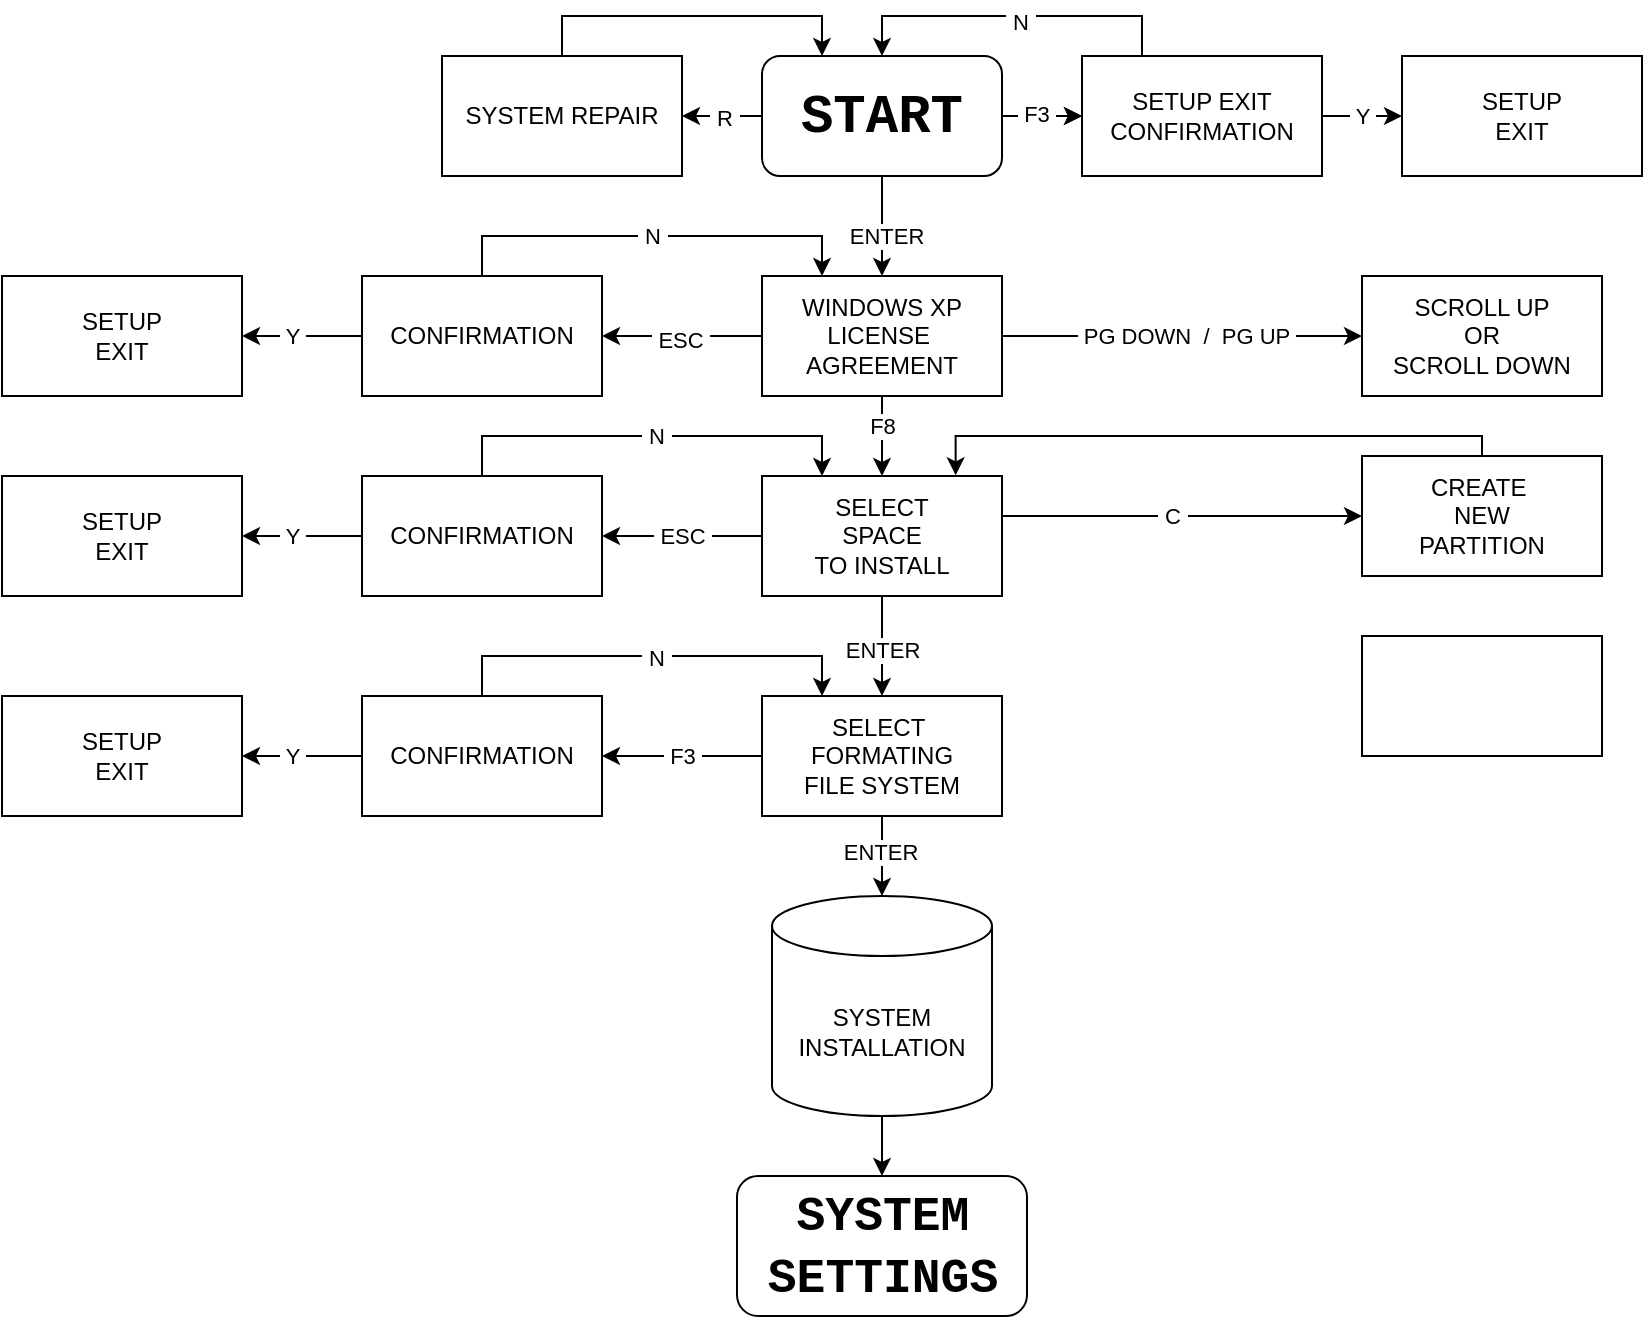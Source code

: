 <mxfile version="23.1.7" type="github">
  <diagram name="Page-1" id="JdkNF4K9cN7tJPSVeCAk">
    <mxGraphModel dx="2564" dy="892" grid="1" gridSize="10" guides="1" tooltips="1" connect="1" arrows="1" fold="1" page="1" pageScale="1" pageWidth="827" pageHeight="1169" math="0" shadow="0">
      <root>
        <mxCell id="0" />
        <mxCell id="1" parent="0" />
        <mxCell id="L1vMIyxiB3jzv3_uINoZ-43" value="" style="edgeStyle=orthogonalEdgeStyle;rounded=0;orthogonalLoop=1;jettySize=auto;html=1;" edge="1" parent="1" source="L1vMIyxiB3jzv3_uINoZ-2" target="L1vMIyxiB3jzv3_uINoZ-42">
          <mxGeometry relative="1" as="geometry" />
        </mxCell>
        <mxCell id="L1vMIyxiB3jzv3_uINoZ-46" value="ENTER" style="edgeLabel;html=1;align=center;verticalAlign=middle;resizable=0;points=[];" vertex="1" connectable="0" parent="L1vMIyxiB3jzv3_uINoZ-43">
          <mxGeometry x="0.193" y="2" relative="1" as="geometry">
            <mxPoint as="offset" />
          </mxGeometry>
        </mxCell>
        <mxCell id="L1vMIyxiB3jzv3_uINoZ-48" value="" style="edgeStyle=orthogonalEdgeStyle;rounded=0;orthogonalLoop=1;jettySize=auto;html=1;" edge="1" parent="1" source="L1vMIyxiB3jzv3_uINoZ-2" target="L1vMIyxiB3jzv3_uINoZ-47">
          <mxGeometry relative="1" as="geometry" />
        </mxCell>
        <mxCell id="L1vMIyxiB3jzv3_uINoZ-49" value="" style="edgeStyle=orthogonalEdgeStyle;rounded=0;orthogonalLoop=1;jettySize=auto;html=1;" edge="1" parent="1" source="L1vMIyxiB3jzv3_uINoZ-2" target="L1vMIyxiB3jzv3_uINoZ-47">
          <mxGeometry relative="1" as="geometry" />
        </mxCell>
        <mxCell id="L1vMIyxiB3jzv3_uINoZ-51" value="&amp;nbsp;F3&amp;nbsp;" style="edgeLabel;html=1;align=center;verticalAlign=middle;resizable=0;points=[];" vertex="1" connectable="0" parent="L1vMIyxiB3jzv3_uINoZ-49">
          <mxGeometry x="-0.065" y="1" relative="1" as="geometry">
            <mxPoint x="-2" as="offset" />
          </mxGeometry>
        </mxCell>
        <mxCell id="L1vMIyxiB3jzv3_uINoZ-58" style="edgeStyle=orthogonalEdgeStyle;rounded=0;orthogonalLoop=1;jettySize=auto;html=1;exitX=0;exitY=0.5;exitDx=0;exitDy=0;entryX=1;entryY=0.5;entryDx=0;entryDy=0;" edge="1" parent="1" source="L1vMIyxiB3jzv3_uINoZ-2" target="L1vMIyxiB3jzv3_uINoZ-57">
          <mxGeometry relative="1" as="geometry" />
        </mxCell>
        <mxCell id="L1vMIyxiB3jzv3_uINoZ-59" value="&amp;nbsp;R&amp;nbsp;" style="edgeLabel;html=1;align=center;verticalAlign=middle;resizable=0;points=[];" vertex="1" connectable="0" parent="L1vMIyxiB3jzv3_uINoZ-58">
          <mxGeometry x="-0.053" y="1" relative="1" as="geometry">
            <mxPoint as="offset" />
          </mxGeometry>
        </mxCell>
        <mxCell id="L1vMIyxiB3jzv3_uINoZ-2" value="&lt;h1 style=&quot;line-height: 140%;&quot;&gt;&lt;font style=&quot;font-size: 27px;&quot; face=&quot;Courier New&quot;&gt;START&lt;/font&gt;&lt;/h1&gt;" style="rounded=1;whiteSpace=wrap;html=1;" vertex="1" parent="1">
          <mxGeometry x="340" y="40" width="120" height="60" as="geometry" />
        </mxCell>
        <mxCell id="L1vMIyxiB3jzv3_uINoZ-62" style="edgeStyle=orthogonalEdgeStyle;rounded=0;orthogonalLoop=1;jettySize=auto;html=1;exitX=0.5;exitY=1;exitDx=0;exitDy=0;" edge="1" parent="1" source="L1vMIyxiB3jzv3_uINoZ-42" target="L1vMIyxiB3jzv3_uINoZ-61">
          <mxGeometry relative="1" as="geometry" />
        </mxCell>
        <mxCell id="L1vMIyxiB3jzv3_uINoZ-63" value="&amp;nbsp;F8&amp;nbsp;" style="edgeLabel;html=1;align=center;verticalAlign=middle;resizable=0;points=[];" vertex="1" connectable="0" parent="L1vMIyxiB3jzv3_uINoZ-62">
          <mxGeometry x="0.05" relative="1" as="geometry">
            <mxPoint y="-6" as="offset" />
          </mxGeometry>
        </mxCell>
        <mxCell id="L1vMIyxiB3jzv3_uINoZ-74" style="edgeStyle=orthogonalEdgeStyle;rounded=0;orthogonalLoop=1;jettySize=auto;html=1;exitX=0;exitY=0.5;exitDx=0;exitDy=0;entryX=1;entryY=0.5;entryDx=0;entryDy=0;" edge="1" parent="1" source="L1vMIyxiB3jzv3_uINoZ-42" target="L1vMIyxiB3jzv3_uINoZ-73">
          <mxGeometry relative="1" as="geometry" />
        </mxCell>
        <mxCell id="L1vMIyxiB3jzv3_uINoZ-75" value="&amp;nbsp;ESC&amp;nbsp;" style="edgeLabel;html=1;align=center;verticalAlign=middle;resizable=0;points=[];" vertex="1" connectable="0" parent="L1vMIyxiB3jzv3_uINoZ-74">
          <mxGeometry x="0.024" y="2" relative="1" as="geometry">
            <mxPoint as="offset" />
          </mxGeometry>
        </mxCell>
        <mxCell id="L1vMIyxiB3jzv3_uINoZ-83" style="edgeStyle=orthogonalEdgeStyle;rounded=0;orthogonalLoop=1;jettySize=auto;html=1;exitX=1;exitY=0.5;exitDx=0;exitDy=0;entryX=0;entryY=0.5;entryDx=0;entryDy=0;" edge="1" parent="1" source="L1vMIyxiB3jzv3_uINoZ-42" target="L1vMIyxiB3jzv3_uINoZ-82">
          <mxGeometry relative="1" as="geometry" />
        </mxCell>
        <mxCell id="L1vMIyxiB3jzv3_uINoZ-84" value="&amp;nbsp;PG DOWN&amp;nbsp; /&amp;nbsp; PG UP&amp;nbsp;" style="edgeLabel;html=1;align=center;verticalAlign=middle;resizable=0;points=[];" vertex="1" connectable="0" parent="L1vMIyxiB3jzv3_uINoZ-83">
          <mxGeometry x="0.015" y="-4" relative="1" as="geometry">
            <mxPoint y="-4" as="offset" />
          </mxGeometry>
        </mxCell>
        <mxCell id="L1vMIyxiB3jzv3_uINoZ-42" value="WINDOWS XP&lt;br&gt;LICENSE&amp;nbsp;&lt;br&gt;AGREEMENT" style="rounded=0;whiteSpace=wrap;html=1;" vertex="1" parent="1">
          <mxGeometry x="340" y="150" width="120" height="60" as="geometry" />
        </mxCell>
        <mxCell id="L1vMIyxiB3jzv3_uINoZ-52" style="edgeStyle=orthogonalEdgeStyle;rounded=0;orthogonalLoop=1;jettySize=auto;html=1;exitX=0.25;exitY=0;exitDx=0;exitDy=0;entryX=0.5;entryY=0;entryDx=0;entryDy=0;" edge="1" parent="1" source="L1vMIyxiB3jzv3_uINoZ-47" target="L1vMIyxiB3jzv3_uINoZ-2">
          <mxGeometry relative="1" as="geometry">
            <mxPoint x="530.471" y="10" as="targetPoint" />
          </mxGeometry>
        </mxCell>
        <mxCell id="L1vMIyxiB3jzv3_uINoZ-53" value="&amp;nbsp;N&amp;nbsp;" style="edgeLabel;html=1;align=center;verticalAlign=middle;resizable=0;points=[];" vertex="1" connectable="0" parent="L1vMIyxiB3jzv3_uINoZ-52">
          <mxGeometry x="-0.037" y="3" relative="1" as="geometry">
            <mxPoint x="1" as="offset" />
          </mxGeometry>
        </mxCell>
        <mxCell id="L1vMIyxiB3jzv3_uINoZ-56" value="&amp;nbsp;Y&amp;nbsp;" style="edgeStyle=orthogonalEdgeStyle;rounded=0;orthogonalLoop=1;jettySize=auto;html=1;exitX=1;exitY=0.5;exitDx=0;exitDy=0;entryX=0;entryY=0.5;entryDx=0;entryDy=0;" edge="1" parent="1" source="L1vMIyxiB3jzv3_uINoZ-47" target="L1vMIyxiB3jzv3_uINoZ-55">
          <mxGeometry relative="1" as="geometry" />
        </mxCell>
        <mxCell id="L1vMIyxiB3jzv3_uINoZ-47" value="SETUP EXIT&lt;br&gt;CONFIRMATION" style="rounded=0;whiteSpace=wrap;html=1;" vertex="1" parent="1">
          <mxGeometry x="500" y="40" width="120" height="60" as="geometry" />
        </mxCell>
        <mxCell id="L1vMIyxiB3jzv3_uINoZ-55" value="SETUP&lt;br&gt;EXIT" style="rounded=0;whiteSpace=wrap;html=1;" vertex="1" parent="1">
          <mxGeometry x="660" y="40" width="120" height="60" as="geometry" />
        </mxCell>
        <mxCell id="L1vMIyxiB3jzv3_uINoZ-60" style="edgeStyle=orthogonalEdgeStyle;rounded=0;orthogonalLoop=1;jettySize=auto;html=1;exitX=0.5;exitY=0;exitDx=0;exitDy=0;entryX=0.25;entryY=0;entryDx=0;entryDy=0;" edge="1" parent="1" source="L1vMIyxiB3jzv3_uINoZ-57" target="L1vMIyxiB3jzv3_uINoZ-2">
          <mxGeometry relative="1" as="geometry">
            <mxPoint x="239.882" y="10" as="targetPoint" />
          </mxGeometry>
        </mxCell>
        <mxCell id="L1vMIyxiB3jzv3_uINoZ-57" value="SYSTEM REPAIR" style="rounded=0;whiteSpace=wrap;html=1;" vertex="1" parent="1">
          <mxGeometry x="180" y="40" width="120" height="60" as="geometry" />
        </mxCell>
        <mxCell id="L1vMIyxiB3jzv3_uINoZ-66" style="edgeStyle=orthogonalEdgeStyle;rounded=0;orthogonalLoop=1;jettySize=auto;html=1;exitX=0.5;exitY=1;exitDx=0;exitDy=0;entryX=0.5;entryY=0;entryDx=0;entryDy=0;" edge="1" parent="1" source="L1vMIyxiB3jzv3_uINoZ-61" target="L1vMIyxiB3jzv3_uINoZ-65">
          <mxGeometry relative="1" as="geometry" />
        </mxCell>
        <mxCell id="L1vMIyxiB3jzv3_uINoZ-67" value="&amp;nbsp;ENTER&amp;nbsp;" style="edgeLabel;html=1;align=center;verticalAlign=middle;resizable=0;points=[];" vertex="1" connectable="0" parent="L1vMIyxiB3jzv3_uINoZ-66">
          <mxGeometry x="-0.274" relative="1" as="geometry">
            <mxPoint y="9" as="offset" />
          </mxGeometry>
        </mxCell>
        <mxCell id="L1vMIyxiB3jzv3_uINoZ-97" style="edgeStyle=orthogonalEdgeStyle;rounded=0;orthogonalLoop=1;jettySize=auto;html=1;exitX=0;exitY=0.5;exitDx=0;exitDy=0;entryX=1;entryY=0.5;entryDx=0;entryDy=0;" edge="1" parent="1" source="L1vMIyxiB3jzv3_uINoZ-61" target="L1vMIyxiB3jzv3_uINoZ-95">
          <mxGeometry relative="1" as="geometry" />
        </mxCell>
        <mxCell id="L1vMIyxiB3jzv3_uINoZ-98" value="&amp;nbsp;ESC&amp;nbsp;" style="edgeLabel;html=1;align=center;verticalAlign=middle;resizable=0;points=[];" vertex="1" connectable="0" parent="L1vMIyxiB3jzv3_uINoZ-97">
          <mxGeometry x="0.026" y="-1" relative="1" as="geometry">
            <mxPoint x="1" y="1" as="offset" />
          </mxGeometry>
        </mxCell>
        <mxCell id="L1vMIyxiB3jzv3_uINoZ-101" style="edgeStyle=orthogonalEdgeStyle;rounded=0;orthogonalLoop=1;jettySize=auto;html=1;exitX=1;exitY=0.25;exitDx=0;exitDy=0;" edge="1" parent="1" source="L1vMIyxiB3jzv3_uINoZ-61" target="L1vMIyxiB3jzv3_uINoZ-102">
          <mxGeometry relative="1" as="geometry">
            <mxPoint x="590" y="264.793" as="targetPoint" />
            <Array as="points">
              <mxPoint x="460" y="270" />
            </Array>
          </mxGeometry>
        </mxCell>
        <mxCell id="L1vMIyxiB3jzv3_uINoZ-103" value="&amp;nbsp;C&amp;nbsp;" style="edgeLabel;html=1;align=center;verticalAlign=middle;resizable=0;points=[];" vertex="1" connectable="0" parent="L1vMIyxiB3jzv3_uINoZ-101">
          <mxGeometry x="-0.035" y="-2" relative="1" as="geometry">
            <mxPoint y="-2" as="offset" />
          </mxGeometry>
        </mxCell>
        <mxCell id="L1vMIyxiB3jzv3_uINoZ-61" value="SELECT&lt;br&gt;SPACE&lt;br&gt;TO INSTALL" style="rounded=0;whiteSpace=wrap;html=1;" vertex="1" parent="1">
          <mxGeometry x="340" y="250" width="120" height="60" as="geometry" />
        </mxCell>
        <mxCell id="L1vMIyxiB3jzv3_uINoZ-112" style="edgeStyle=orthogonalEdgeStyle;rounded=0;orthogonalLoop=1;jettySize=auto;html=1;exitX=0;exitY=0.5;exitDx=0;exitDy=0;entryX=1;entryY=0.5;entryDx=0;entryDy=0;" edge="1" parent="1" source="L1vMIyxiB3jzv3_uINoZ-65" target="L1vMIyxiB3jzv3_uINoZ-110">
          <mxGeometry relative="1" as="geometry" />
        </mxCell>
        <mxCell id="L1vMIyxiB3jzv3_uINoZ-65" value="SELECT&amp;nbsp;&lt;br&gt;FORMATING&lt;br&gt;FILE SYSTEM" style="rounded=0;whiteSpace=wrap;html=1;" vertex="1" parent="1">
          <mxGeometry x="340" y="360" width="120" height="60" as="geometry" />
        </mxCell>
        <mxCell id="L1vMIyxiB3jzv3_uINoZ-72" style="edgeStyle=orthogonalEdgeStyle;rounded=0;orthogonalLoop=1;jettySize=auto;html=1;exitX=0.5;exitY=1;exitDx=0;exitDy=0;exitPerimeter=0;entryX=0.5;entryY=0;entryDx=0;entryDy=0;" edge="1" parent="1" source="L1vMIyxiB3jzv3_uINoZ-68" target="L1vMIyxiB3jzv3_uINoZ-71">
          <mxGeometry relative="1" as="geometry" />
        </mxCell>
        <mxCell id="L1vMIyxiB3jzv3_uINoZ-68" value="SYSTEM&lt;br&gt;INSTALLATION" style="shape=cylinder3;whiteSpace=wrap;html=1;boundedLbl=1;backgroundOutline=1;size=15;" vertex="1" parent="1">
          <mxGeometry x="345" y="460" width="110" height="110" as="geometry" />
        </mxCell>
        <mxCell id="L1vMIyxiB3jzv3_uINoZ-69" style="edgeStyle=orthogonalEdgeStyle;rounded=0;orthogonalLoop=1;jettySize=auto;html=1;exitX=0.5;exitY=1;exitDx=0;exitDy=0;entryX=0.5;entryY=0;entryDx=0;entryDy=0;entryPerimeter=0;" edge="1" parent="1" source="L1vMIyxiB3jzv3_uINoZ-65" target="L1vMIyxiB3jzv3_uINoZ-68">
          <mxGeometry relative="1" as="geometry" />
        </mxCell>
        <mxCell id="L1vMIyxiB3jzv3_uINoZ-70" value="ENTER" style="edgeLabel;html=1;align=center;verticalAlign=middle;resizable=0;points=[];" vertex="1" connectable="0" parent="L1vMIyxiB3jzv3_uINoZ-69">
          <mxGeometry x="-0.128" y="-1" relative="1" as="geometry">
            <mxPoint as="offset" />
          </mxGeometry>
        </mxCell>
        <mxCell id="L1vMIyxiB3jzv3_uINoZ-71" value="&lt;h1&gt;&lt;font face=&quot;Courier New&quot;&gt;SYSTEM&lt;br&gt;SETTINGS&lt;/font&gt;&lt;/h1&gt;" style="rounded=1;whiteSpace=wrap;html=1;" vertex="1" parent="1">
          <mxGeometry x="327.5" y="600" width="145" height="70" as="geometry" />
        </mxCell>
        <mxCell id="L1vMIyxiB3jzv3_uINoZ-76" style="edgeStyle=orthogonalEdgeStyle;rounded=0;orthogonalLoop=1;jettySize=auto;html=1;exitX=0.5;exitY=0;exitDx=0;exitDy=0;entryX=0.25;entryY=0;entryDx=0;entryDy=0;" edge="1" parent="1" source="L1vMIyxiB3jzv3_uINoZ-73" target="L1vMIyxiB3jzv3_uINoZ-42">
          <mxGeometry relative="1" as="geometry" />
        </mxCell>
        <mxCell id="L1vMIyxiB3jzv3_uINoZ-78" value="&amp;nbsp;N&amp;nbsp;" style="edgeLabel;html=1;align=center;verticalAlign=middle;resizable=0;points=[];" vertex="1" connectable="0" parent="L1vMIyxiB3jzv3_uINoZ-76">
          <mxGeometry x="-0.004" relative="1" as="geometry">
            <mxPoint as="offset" />
          </mxGeometry>
        </mxCell>
        <mxCell id="L1vMIyxiB3jzv3_uINoZ-80" style="edgeStyle=orthogonalEdgeStyle;rounded=0;orthogonalLoop=1;jettySize=auto;html=1;exitX=0;exitY=0.5;exitDx=0;exitDy=0;entryX=1;entryY=0.5;entryDx=0;entryDy=0;" edge="1" parent="1" source="L1vMIyxiB3jzv3_uINoZ-73" target="L1vMIyxiB3jzv3_uINoZ-79">
          <mxGeometry relative="1" as="geometry" />
        </mxCell>
        <mxCell id="L1vMIyxiB3jzv3_uINoZ-81" value="&amp;nbsp;Y&amp;nbsp;" style="edgeLabel;html=1;align=center;verticalAlign=middle;resizable=0;points=[];" vertex="1" connectable="0" parent="L1vMIyxiB3jzv3_uINoZ-80">
          <mxGeometry x="-0.243" y="-2" relative="1" as="geometry">
            <mxPoint x="-13" y="2" as="offset" />
          </mxGeometry>
        </mxCell>
        <mxCell id="L1vMIyxiB3jzv3_uINoZ-73" value="CONFIRMATION" style="rounded=0;whiteSpace=wrap;html=1;" vertex="1" parent="1">
          <mxGeometry x="140" y="150" width="120" height="60" as="geometry" />
        </mxCell>
        <mxCell id="L1vMIyxiB3jzv3_uINoZ-79" value="SETUP&lt;br&gt;EXIT" style="rounded=0;whiteSpace=wrap;html=1;" vertex="1" parent="1">
          <mxGeometry x="-40" y="150" width="120" height="60" as="geometry" />
        </mxCell>
        <mxCell id="L1vMIyxiB3jzv3_uINoZ-82" value="SCROLL UP&lt;br&gt;OR&lt;br&gt;SCROLL DOWN" style="rounded=0;whiteSpace=wrap;html=1;" vertex="1" parent="1">
          <mxGeometry x="640" y="150" width="120" height="60" as="geometry" />
        </mxCell>
        <mxCell id="L1vMIyxiB3jzv3_uINoZ-93" style="edgeStyle=orthogonalEdgeStyle;rounded=0;orthogonalLoop=1;jettySize=auto;html=1;exitX=0;exitY=0.5;exitDx=0;exitDy=0;entryX=1;entryY=0.5;entryDx=0;entryDy=0;" edge="1" parent="1" source="L1vMIyxiB3jzv3_uINoZ-95" target="L1vMIyxiB3jzv3_uINoZ-96">
          <mxGeometry relative="1" as="geometry" />
        </mxCell>
        <mxCell id="L1vMIyxiB3jzv3_uINoZ-94" value="&amp;nbsp;Y&amp;nbsp;" style="edgeLabel;html=1;align=center;verticalAlign=middle;resizable=0;points=[];" vertex="1" connectable="0" parent="L1vMIyxiB3jzv3_uINoZ-93">
          <mxGeometry x="-0.243" y="-2" relative="1" as="geometry">
            <mxPoint x="-13" y="2" as="offset" />
          </mxGeometry>
        </mxCell>
        <mxCell id="L1vMIyxiB3jzv3_uINoZ-99" style="edgeStyle=orthogonalEdgeStyle;rounded=0;orthogonalLoop=1;jettySize=auto;html=1;exitX=0.5;exitY=0;exitDx=0;exitDy=0;entryX=0.25;entryY=0;entryDx=0;entryDy=0;" edge="1" parent="1" source="L1vMIyxiB3jzv3_uINoZ-95" target="L1vMIyxiB3jzv3_uINoZ-61">
          <mxGeometry relative="1" as="geometry" />
        </mxCell>
        <mxCell id="L1vMIyxiB3jzv3_uINoZ-100" value="&amp;nbsp;N&amp;nbsp;" style="edgeLabel;html=1;align=center;verticalAlign=middle;resizable=0;points=[];" vertex="1" connectable="0" parent="L1vMIyxiB3jzv3_uINoZ-99">
          <mxGeometry x="0.015" y="-4" relative="1" as="geometry">
            <mxPoint y="-4" as="offset" />
          </mxGeometry>
        </mxCell>
        <mxCell id="L1vMIyxiB3jzv3_uINoZ-95" value="CONFIRMATION" style="rounded=0;whiteSpace=wrap;html=1;" vertex="1" parent="1">
          <mxGeometry x="140" y="250" width="120" height="60" as="geometry" />
        </mxCell>
        <mxCell id="L1vMIyxiB3jzv3_uINoZ-96" value="SETUP&lt;br&gt;EXIT" style="rounded=0;whiteSpace=wrap;html=1;" vertex="1" parent="1">
          <mxGeometry x="-40" y="250" width="120" height="60" as="geometry" />
        </mxCell>
        <mxCell id="L1vMIyxiB3jzv3_uINoZ-102" value="CREATE&amp;nbsp;&lt;br&gt;NEW&lt;br&gt;PARTITION" style="rounded=0;whiteSpace=wrap;html=1;" vertex="1" parent="1">
          <mxGeometry x="640" y="240.003" width="120" height="60" as="geometry" />
        </mxCell>
        <mxCell id="L1vMIyxiB3jzv3_uINoZ-104" style="edgeStyle=orthogonalEdgeStyle;rounded=0;orthogonalLoop=1;jettySize=auto;html=1;exitX=0.5;exitY=0;exitDx=0;exitDy=0;entryX=0.807;entryY=-0.006;entryDx=0;entryDy=0;entryPerimeter=0;" edge="1" parent="1" source="L1vMIyxiB3jzv3_uINoZ-102" target="L1vMIyxiB3jzv3_uINoZ-61">
          <mxGeometry relative="1" as="geometry">
            <Array as="points">
              <mxPoint x="700" y="230" />
              <mxPoint x="437" y="230" />
            </Array>
          </mxGeometry>
        </mxCell>
        <mxCell id="L1vMIyxiB3jzv3_uINoZ-105" value="" style="rounded=0;whiteSpace=wrap;html=1;" vertex="1" parent="1">
          <mxGeometry x="640" y="330" width="120" height="60" as="geometry" />
        </mxCell>
        <mxCell id="L1vMIyxiB3jzv3_uINoZ-106" value="&amp;nbsp;F3&amp;nbsp;" style="edgeLabel;html=1;align=center;verticalAlign=middle;resizable=0;points=[];" vertex="1" connectable="0" parent="1">
          <mxGeometry x="300" y="390" as="geometry" />
        </mxCell>
        <mxCell id="L1vMIyxiB3jzv3_uINoZ-107" style="edgeStyle=orthogonalEdgeStyle;rounded=0;orthogonalLoop=1;jettySize=auto;html=1;exitX=0;exitY=0.5;exitDx=0;exitDy=0;entryX=1;entryY=0.5;entryDx=0;entryDy=0;" edge="1" parent="1" source="L1vMIyxiB3jzv3_uINoZ-110" target="L1vMIyxiB3jzv3_uINoZ-111">
          <mxGeometry relative="1" as="geometry" />
        </mxCell>
        <mxCell id="L1vMIyxiB3jzv3_uINoZ-108" value="&amp;nbsp;Y&amp;nbsp;" style="edgeLabel;html=1;align=center;verticalAlign=middle;resizable=0;points=[];" vertex="1" connectable="0" parent="L1vMIyxiB3jzv3_uINoZ-107">
          <mxGeometry x="-0.243" y="-2" relative="1" as="geometry">
            <mxPoint x="-13" y="2" as="offset" />
          </mxGeometry>
        </mxCell>
        <mxCell id="L1vMIyxiB3jzv3_uINoZ-113" style="edgeStyle=orthogonalEdgeStyle;rounded=0;orthogonalLoop=1;jettySize=auto;html=1;exitX=0.5;exitY=0;exitDx=0;exitDy=0;entryX=0.25;entryY=0;entryDx=0;entryDy=0;" edge="1" parent="1" source="L1vMIyxiB3jzv3_uINoZ-110" target="L1vMIyxiB3jzv3_uINoZ-65">
          <mxGeometry relative="1" as="geometry" />
        </mxCell>
        <mxCell id="L1vMIyxiB3jzv3_uINoZ-114" value="&amp;nbsp;N&amp;nbsp;" style="edgeLabel;html=1;align=center;verticalAlign=middle;resizable=0;points=[];" vertex="1" connectable="0" parent="L1vMIyxiB3jzv3_uINoZ-113">
          <mxGeometry x="0.018" y="-1" relative="1" as="geometry">
            <mxPoint as="offset" />
          </mxGeometry>
        </mxCell>
        <mxCell id="L1vMIyxiB3jzv3_uINoZ-110" value="CONFIRMATION" style="rounded=0;whiteSpace=wrap;html=1;" vertex="1" parent="1">
          <mxGeometry x="140" y="360" width="120" height="60" as="geometry" />
        </mxCell>
        <mxCell id="L1vMIyxiB3jzv3_uINoZ-111" value="SETUP&lt;br&gt;EXIT" style="rounded=0;whiteSpace=wrap;html=1;" vertex="1" parent="1">
          <mxGeometry x="-40" y="360" width="120" height="60" as="geometry" />
        </mxCell>
      </root>
    </mxGraphModel>
  </diagram>
</mxfile>
